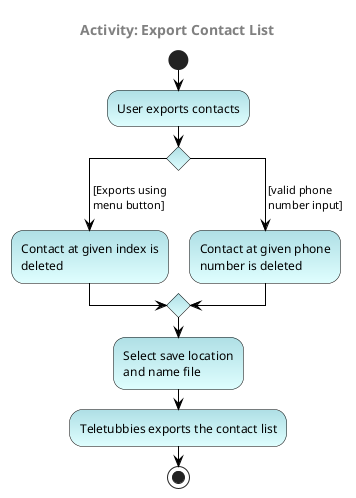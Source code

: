 @startuml

skinparam ActivityBorderColor black
skinparam ArrowColor black

skinparam ActivityDiamondBorderColor black
skinparam activityDiamondBackgroundColor pink-mistyrose

skinparam activityBackgroundColor powderblue-lightcyan

skinparam TitleFontColor grey

title Activity: Export Contact List

start
:User exports contacts;

'Since the beta syntax does not support placing the condition outside the
'diamond we place it as the true branch instead.

switch ()
case ( [Exports using \n menu button] )
    :Contact at given index is
    deleted;
case ( [valid phone \n number input] )
    :Contact at given phone
    number is deleted;


endswitch

:Select save location
and name file;

:Teletubbies exports the contact list;

stop
@enduml
